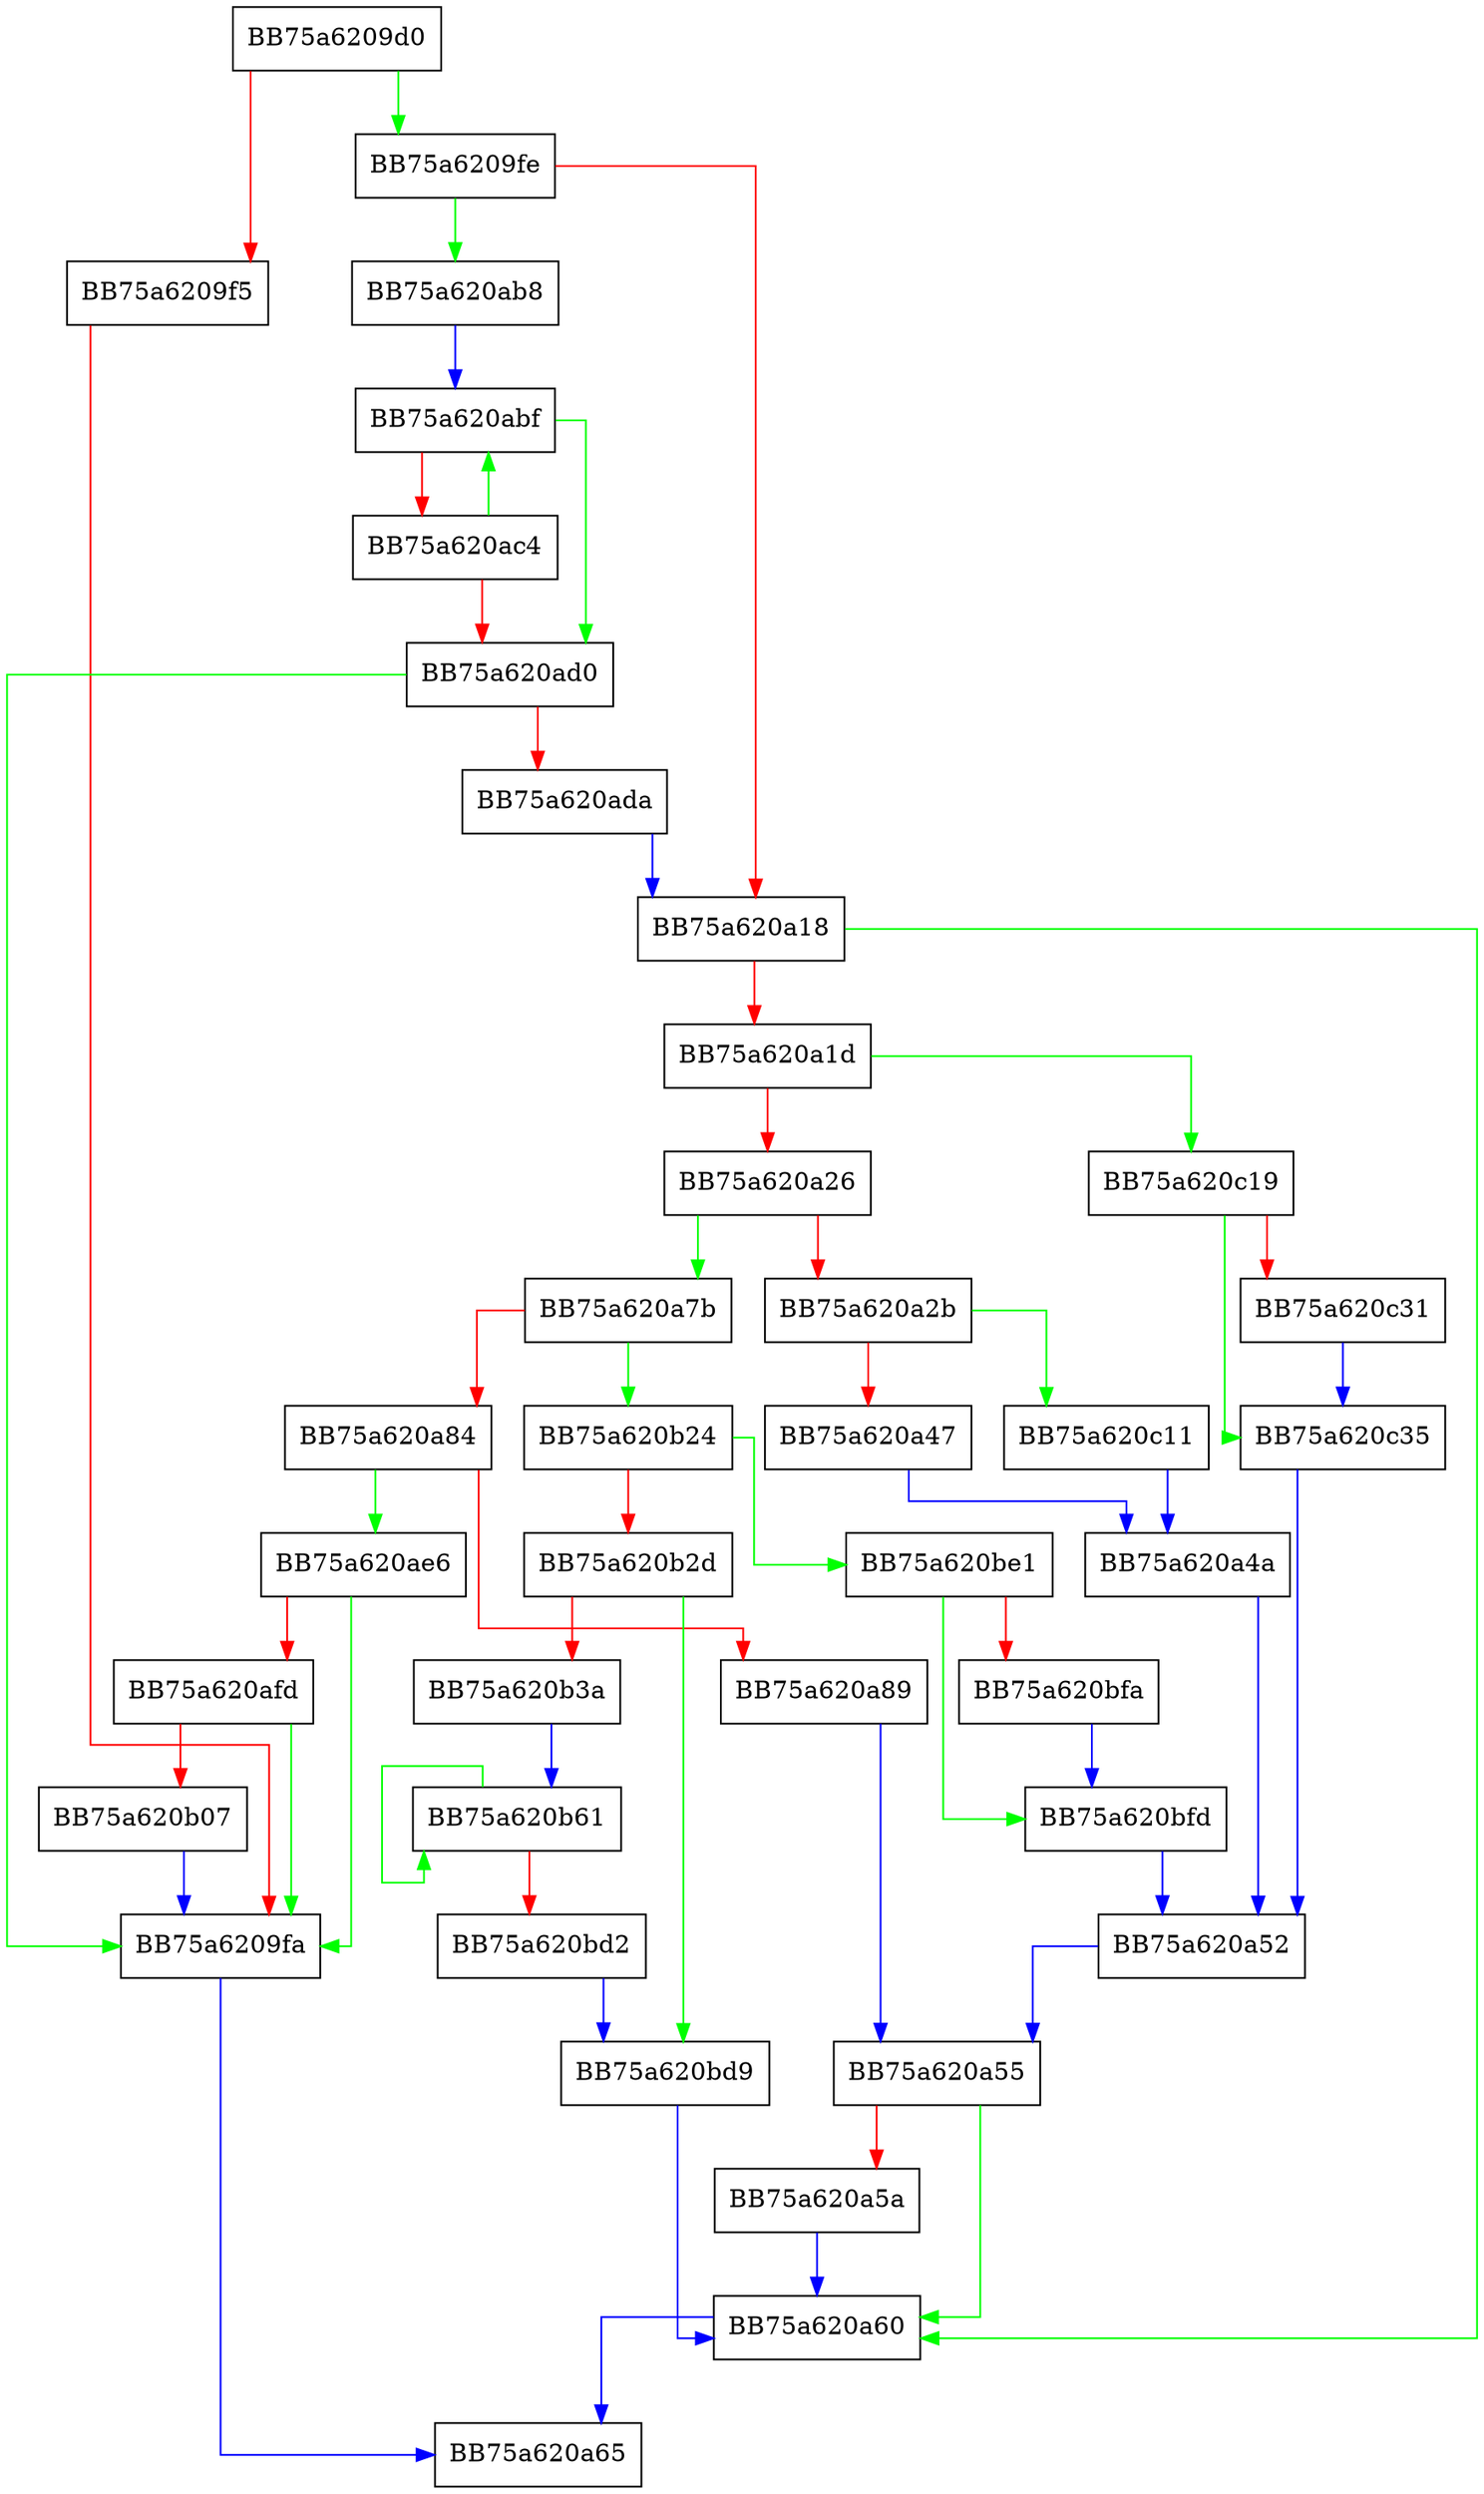 digraph vfo_setcrctype {
  node [shape="box"];
  graph [splines=ortho];
  BB75a6209d0 -> BB75a6209fe [color="green"];
  BB75a6209d0 -> BB75a6209f5 [color="red"];
  BB75a6209f5 -> BB75a6209fa [color="red"];
  BB75a6209fa -> BB75a620a65 [color="blue"];
  BB75a6209fe -> BB75a620ab8 [color="green"];
  BB75a6209fe -> BB75a620a18 [color="red"];
  BB75a620a18 -> BB75a620a60 [color="green"];
  BB75a620a18 -> BB75a620a1d [color="red"];
  BB75a620a1d -> BB75a620c19 [color="green"];
  BB75a620a1d -> BB75a620a26 [color="red"];
  BB75a620a26 -> BB75a620a7b [color="green"];
  BB75a620a26 -> BB75a620a2b [color="red"];
  BB75a620a2b -> BB75a620c11 [color="green"];
  BB75a620a2b -> BB75a620a47 [color="red"];
  BB75a620a47 -> BB75a620a4a [color="blue"];
  BB75a620a4a -> BB75a620a52 [color="blue"];
  BB75a620a52 -> BB75a620a55 [color="blue"];
  BB75a620a55 -> BB75a620a60 [color="green"];
  BB75a620a55 -> BB75a620a5a [color="red"];
  BB75a620a5a -> BB75a620a60 [color="blue"];
  BB75a620a60 -> BB75a620a65 [color="blue"];
  BB75a620a7b -> BB75a620b24 [color="green"];
  BB75a620a7b -> BB75a620a84 [color="red"];
  BB75a620a84 -> BB75a620ae6 [color="green"];
  BB75a620a84 -> BB75a620a89 [color="red"];
  BB75a620a89 -> BB75a620a55 [color="blue"];
  BB75a620ab8 -> BB75a620abf [color="blue"];
  BB75a620abf -> BB75a620ad0 [color="green"];
  BB75a620abf -> BB75a620ac4 [color="red"];
  BB75a620ac4 -> BB75a620abf [color="green"];
  BB75a620ac4 -> BB75a620ad0 [color="red"];
  BB75a620ad0 -> BB75a6209fa [color="green"];
  BB75a620ad0 -> BB75a620ada [color="red"];
  BB75a620ada -> BB75a620a18 [color="blue"];
  BB75a620ae6 -> BB75a6209fa [color="green"];
  BB75a620ae6 -> BB75a620afd [color="red"];
  BB75a620afd -> BB75a6209fa [color="green"];
  BB75a620afd -> BB75a620b07 [color="red"];
  BB75a620b07 -> BB75a6209fa [color="blue"];
  BB75a620b24 -> BB75a620be1 [color="green"];
  BB75a620b24 -> BB75a620b2d [color="red"];
  BB75a620b2d -> BB75a620bd9 [color="green"];
  BB75a620b2d -> BB75a620b3a [color="red"];
  BB75a620b3a -> BB75a620b61 [color="blue"];
  BB75a620b61 -> BB75a620b61 [color="green"];
  BB75a620b61 -> BB75a620bd2 [color="red"];
  BB75a620bd2 -> BB75a620bd9 [color="blue"];
  BB75a620bd9 -> BB75a620a60 [color="blue"];
  BB75a620be1 -> BB75a620bfd [color="green"];
  BB75a620be1 -> BB75a620bfa [color="red"];
  BB75a620bfa -> BB75a620bfd [color="blue"];
  BB75a620bfd -> BB75a620a52 [color="blue"];
  BB75a620c11 -> BB75a620a4a [color="blue"];
  BB75a620c19 -> BB75a620c35 [color="green"];
  BB75a620c19 -> BB75a620c31 [color="red"];
  BB75a620c31 -> BB75a620c35 [color="blue"];
  BB75a620c35 -> BB75a620a52 [color="blue"];
}